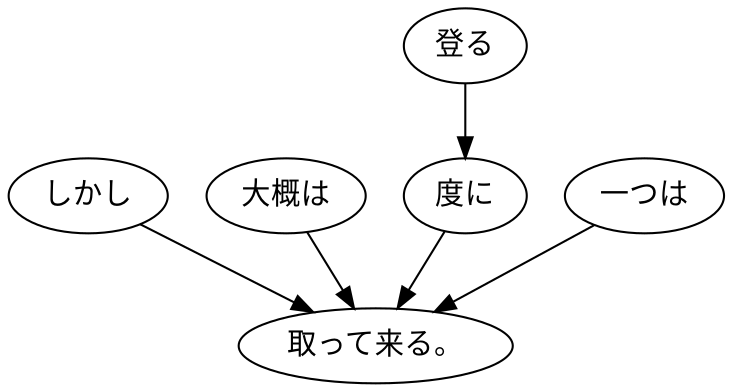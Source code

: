 digraph graph4062 {
	node0 [label="しかし"];
	node1 [label="大概は"];
	node2 [label="登る"];
	node3 [label="度に"];
	node4 [label="一つは"];
	node5 [label="取って来る。"];
	node0 -> node5;
	node1 -> node5;
	node2 -> node3;
	node3 -> node5;
	node4 -> node5;
}
